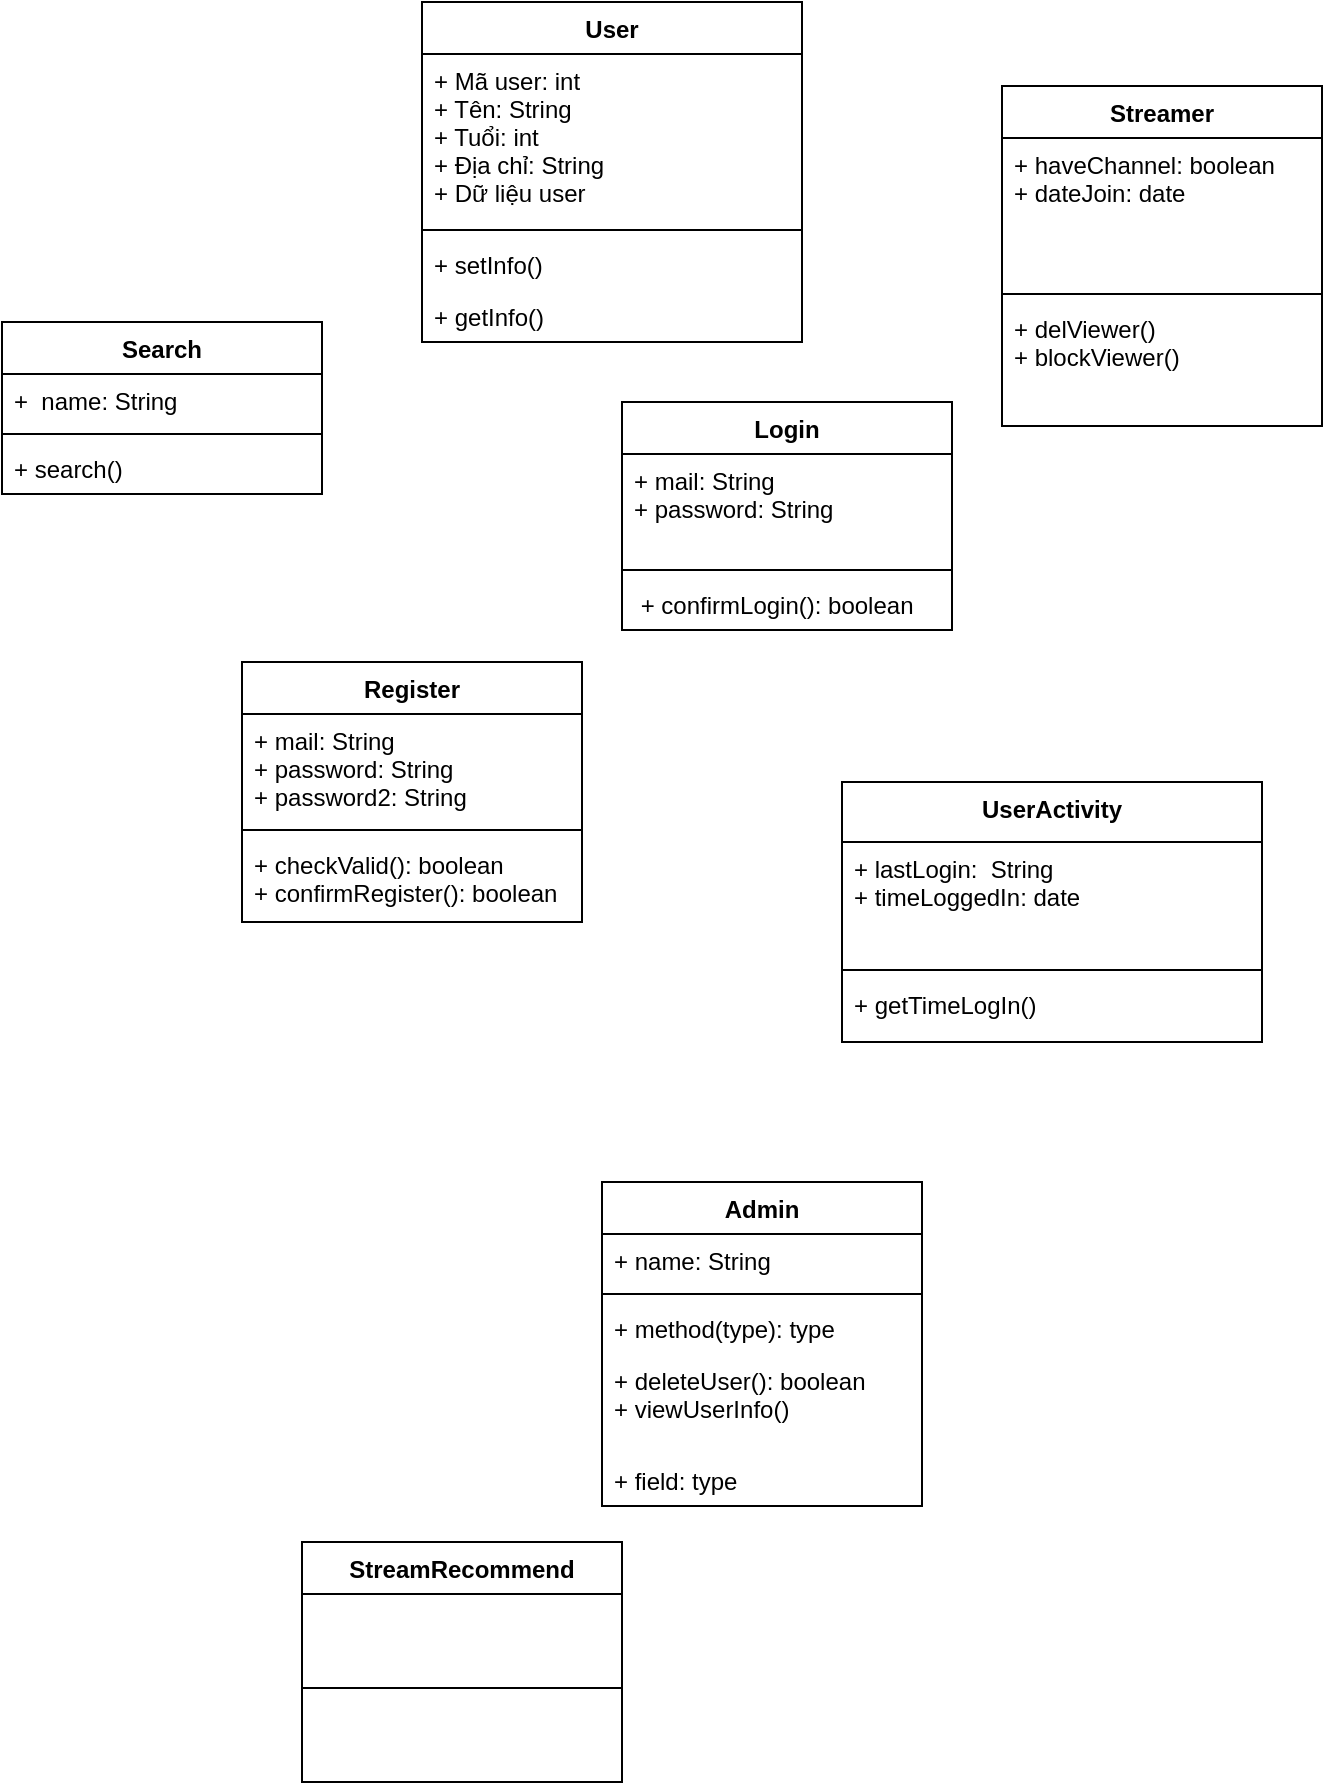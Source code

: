 <mxfile version="16.1.2" type="github">
  <diagram id="y62suZVVZg3qYujZOhGQ" name="Page-1">
    <mxGraphModel dx="436" dy="484" grid="1" gridSize="10" guides="1" tooltips="1" connect="1" arrows="1" fold="1" page="1" pageScale="1" pageWidth="827" pageHeight="1169" math="0" shadow="0">
      <root>
        <mxCell id="0" />
        <mxCell id="1" parent="0" />
        <mxCell id="t6TdR9_frLN8_C7O2M3x-8" value="User" style="swimlane;fontStyle=1;align=center;verticalAlign=top;childLayout=stackLayout;horizontal=1;startSize=26;horizontalStack=0;resizeParent=1;resizeParentMax=0;resizeLast=0;collapsible=1;marginBottom=0;" parent="1" vertex="1">
          <mxGeometry x="300" y="10" width="190" height="170" as="geometry" />
        </mxCell>
        <mxCell id="t6TdR9_frLN8_C7O2M3x-9" value="+ Mã user: int&#xa;+ Tên: String&#xa;+ Tuổi: int&#xa;+ Địa chỉ: String&#xa;+ Dữ liệu user&#xa;" style="text;strokeColor=none;fillColor=none;align=left;verticalAlign=top;spacingLeft=4;spacingRight=4;overflow=hidden;rotatable=0;points=[[0,0.5],[1,0.5]];portConstraint=eastwest;" parent="t6TdR9_frLN8_C7O2M3x-8" vertex="1">
          <mxGeometry y="26" width="190" height="84" as="geometry" />
        </mxCell>
        <mxCell id="t6TdR9_frLN8_C7O2M3x-10" value="" style="line;strokeWidth=1;fillColor=none;align=left;verticalAlign=middle;spacingTop=-1;spacingLeft=3;spacingRight=3;rotatable=0;labelPosition=right;points=[];portConstraint=eastwest;" parent="t6TdR9_frLN8_C7O2M3x-8" vertex="1">
          <mxGeometry y="110" width="190" height="8" as="geometry" />
        </mxCell>
        <mxCell id="t6TdR9_frLN8_C7O2M3x-11" value="+ setInfo()" style="text;strokeColor=none;fillColor=none;align=left;verticalAlign=top;spacingLeft=4;spacingRight=4;overflow=hidden;rotatable=0;points=[[0,0.5],[1,0.5]];portConstraint=eastwest;" parent="t6TdR9_frLN8_C7O2M3x-8" vertex="1">
          <mxGeometry y="118" width="190" height="26" as="geometry" />
        </mxCell>
        <mxCell id="t6TdR9_frLN8_C7O2M3x-12" value="+ getInfo()" style="text;strokeColor=none;fillColor=none;align=left;verticalAlign=top;spacingLeft=4;spacingRight=4;overflow=hidden;rotatable=0;points=[[0,0.5],[1,0.5]];portConstraint=eastwest;" parent="t6TdR9_frLN8_C7O2M3x-8" vertex="1">
          <mxGeometry y="144" width="190" height="26" as="geometry" />
        </mxCell>
        <mxCell id="t6TdR9_frLN8_C7O2M3x-15" value="Login" style="swimlane;fontStyle=1;align=center;verticalAlign=top;childLayout=stackLayout;horizontal=1;startSize=26;horizontalStack=0;resizeParent=1;resizeParentMax=0;resizeLast=0;collapsible=1;marginBottom=0;" parent="1" vertex="1">
          <mxGeometry x="400" y="210" width="165" height="114" as="geometry" />
        </mxCell>
        <mxCell id="t6TdR9_frLN8_C7O2M3x-16" value="+ mail: String&#xa;+ password: String" style="text;strokeColor=none;fillColor=none;align=left;verticalAlign=top;spacingLeft=4;spacingRight=4;overflow=hidden;rotatable=0;points=[[0,0.5],[1,0.5]];portConstraint=eastwest;" parent="t6TdR9_frLN8_C7O2M3x-15" vertex="1">
          <mxGeometry y="26" width="165" height="54" as="geometry" />
        </mxCell>
        <mxCell id="t6TdR9_frLN8_C7O2M3x-17" value="" style="line;strokeWidth=1;fillColor=none;align=left;verticalAlign=middle;spacingTop=-1;spacingLeft=3;spacingRight=3;rotatable=0;labelPosition=right;points=[];portConstraint=eastwest;" parent="t6TdR9_frLN8_C7O2M3x-15" vertex="1">
          <mxGeometry y="80" width="165" height="8" as="geometry" />
        </mxCell>
        <mxCell id="t6TdR9_frLN8_C7O2M3x-18" value=" + confirmLogin(): boolean" style="text;strokeColor=none;fillColor=none;align=left;verticalAlign=top;spacingLeft=4;spacingRight=4;overflow=hidden;rotatable=0;points=[[0,0.5],[1,0.5]];portConstraint=eastwest;" parent="t6TdR9_frLN8_C7O2M3x-15" vertex="1">
          <mxGeometry y="88" width="165" height="26" as="geometry" />
        </mxCell>
        <mxCell id="t6TdR9_frLN8_C7O2M3x-19" value="Register" style="swimlane;fontStyle=1;align=center;verticalAlign=top;childLayout=stackLayout;horizontal=1;startSize=26;horizontalStack=0;resizeParent=1;resizeParentMax=0;resizeLast=0;collapsible=1;marginBottom=0;" parent="1" vertex="1">
          <mxGeometry x="210" y="340" width="170" height="130" as="geometry" />
        </mxCell>
        <mxCell id="t6TdR9_frLN8_C7O2M3x-20" value="+ mail: String&#xa;+ password: String&#xa;+ password2: String" style="text;strokeColor=none;fillColor=none;align=left;verticalAlign=top;spacingLeft=4;spacingRight=4;overflow=hidden;rotatable=0;points=[[0,0.5],[1,0.5]];portConstraint=eastwest;" parent="t6TdR9_frLN8_C7O2M3x-19" vertex="1">
          <mxGeometry y="26" width="170" height="54" as="geometry" />
        </mxCell>
        <mxCell id="t6TdR9_frLN8_C7O2M3x-21" value="" style="line;strokeWidth=1;fillColor=none;align=left;verticalAlign=middle;spacingTop=-1;spacingLeft=3;spacingRight=3;rotatable=0;labelPosition=right;points=[];portConstraint=eastwest;" parent="t6TdR9_frLN8_C7O2M3x-19" vertex="1">
          <mxGeometry y="80" width="170" height="8" as="geometry" />
        </mxCell>
        <mxCell id="t6TdR9_frLN8_C7O2M3x-22" value="+ checkValid(): boolean&#xa;+ confirmRegister(): boolean" style="text;strokeColor=none;fillColor=none;align=left;verticalAlign=top;spacingLeft=4;spacingRight=4;overflow=hidden;rotatable=0;points=[[0,0.5],[1,0.5]];portConstraint=eastwest;" parent="t6TdR9_frLN8_C7O2M3x-19" vertex="1">
          <mxGeometry y="88" width="170" height="42" as="geometry" />
        </mxCell>
        <mxCell id="t6TdR9_frLN8_C7O2M3x-28" value="UserActivity" style="swimlane;fontStyle=1;align=center;verticalAlign=top;childLayout=stackLayout;horizontal=1;startSize=30;horizontalStack=0;resizeParent=1;resizeParentMax=0;resizeLast=0;collapsible=1;marginBottom=0;" parent="1" vertex="1">
          <mxGeometry x="510" y="400" width="210" height="130" as="geometry" />
        </mxCell>
        <mxCell id="t6TdR9_frLN8_C7O2M3x-29" value="+ lastLogin:  String&#xa;+ timeLoggedIn: date" style="text;strokeColor=none;fillColor=none;align=left;verticalAlign=top;spacingLeft=4;spacingRight=4;overflow=hidden;rotatable=0;points=[[0,0.5],[1,0.5]];portConstraint=eastwest;" parent="t6TdR9_frLN8_C7O2M3x-28" vertex="1">
          <mxGeometry y="30" width="210" height="60" as="geometry" />
        </mxCell>
        <mxCell id="t6TdR9_frLN8_C7O2M3x-30" value="" style="line;strokeWidth=1;fillColor=none;align=left;verticalAlign=middle;spacingTop=-1;spacingLeft=3;spacingRight=3;rotatable=0;labelPosition=right;points=[];portConstraint=eastwest;" parent="t6TdR9_frLN8_C7O2M3x-28" vertex="1">
          <mxGeometry y="90" width="210" height="8" as="geometry" />
        </mxCell>
        <mxCell id="t6TdR9_frLN8_C7O2M3x-31" value="+ getTimeLogIn()" style="text;strokeColor=none;fillColor=none;align=left;verticalAlign=top;spacingLeft=4;spacingRight=4;overflow=hidden;rotatable=0;points=[[0,0.5],[1,0.5]];portConstraint=eastwest;" parent="t6TdR9_frLN8_C7O2M3x-28" vertex="1">
          <mxGeometry y="98" width="210" height="32" as="geometry" />
        </mxCell>
        <mxCell id="t6TdR9_frLN8_C7O2M3x-32" value="Admin" style="swimlane;fontStyle=1;align=center;verticalAlign=top;childLayout=stackLayout;horizontal=1;startSize=26;horizontalStack=0;resizeParent=1;resizeParentMax=0;resizeLast=0;collapsible=1;marginBottom=0;" parent="1" vertex="1">
          <mxGeometry x="390" y="600" width="160" height="162" as="geometry" />
        </mxCell>
        <mxCell id="t6TdR9_frLN8_C7O2M3x-33" value="+ name: String" style="text;strokeColor=none;fillColor=none;align=left;verticalAlign=top;spacingLeft=4;spacingRight=4;overflow=hidden;rotatable=0;points=[[0,0.5],[1,0.5]];portConstraint=eastwest;" parent="t6TdR9_frLN8_C7O2M3x-32" vertex="1">
          <mxGeometry y="26" width="160" height="26" as="geometry" />
        </mxCell>
        <mxCell id="t6TdR9_frLN8_C7O2M3x-34" value="" style="line;strokeWidth=1;fillColor=none;align=left;verticalAlign=middle;spacingTop=-1;spacingLeft=3;spacingRight=3;rotatable=0;labelPosition=right;points=[];portConstraint=eastwest;" parent="t6TdR9_frLN8_C7O2M3x-32" vertex="1">
          <mxGeometry y="52" width="160" height="8" as="geometry" />
        </mxCell>
        <mxCell id="acrNoJfUAOrdeSP8teba-8" value="+ method(type): type" style="text;strokeColor=none;fillColor=none;align=left;verticalAlign=top;spacingLeft=4;spacingRight=4;overflow=hidden;rotatable=0;points=[[0,0.5],[1,0.5]];portConstraint=eastwest;fontFamily=Helvetica;fontSize=12;fontColor=default;startSize=26;" vertex="1" parent="t6TdR9_frLN8_C7O2M3x-32">
          <mxGeometry y="60" width="160" height="26" as="geometry" />
        </mxCell>
        <mxCell id="t6TdR9_frLN8_C7O2M3x-35" value="+ deleteUser(): boolean&#xa;+ viewUserInfo()" style="text;strokeColor=none;fillColor=none;align=left;verticalAlign=top;spacingLeft=4;spacingRight=4;overflow=hidden;rotatable=0;points=[[0,0.5],[1,0.5]];portConstraint=eastwest;" parent="t6TdR9_frLN8_C7O2M3x-32" vertex="1">
          <mxGeometry y="86" width="160" height="50" as="geometry" />
        </mxCell>
        <mxCell id="acrNoJfUAOrdeSP8teba-6" value="+ field: type" style="text;strokeColor=none;fillColor=none;align=left;verticalAlign=top;spacingLeft=4;spacingRight=4;overflow=hidden;rotatable=0;points=[[0,0.5],[1,0.5]];portConstraint=eastwest;fontFamily=Helvetica;fontSize=12;fontColor=default;startSize=26;" vertex="1" parent="t6TdR9_frLN8_C7O2M3x-32">
          <mxGeometry y="136" width="160" height="26" as="geometry" />
        </mxCell>
        <mxCell id="t6TdR9_frLN8_C7O2M3x-42" value="Streamer" style="swimlane;fontStyle=1;align=center;verticalAlign=top;childLayout=stackLayout;horizontal=1;startSize=26;horizontalStack=0;resizeParent=1;resizeParentMax=0;resizeLast=0;collapsible=1;marginBottom=0;fontFamily=Helvetica;fontSize=12;fontColor=default;strokeColor=default;fillColor=default;" parent="1" vertex="1">
          <mxGeometry x="590" y="52" width="160" height="170" as="geometry" />
        </mxCell>
        <mxCell id="t6TdR9_frLN8_C7O2M3x-43" value="+ haveChannel: boolean&#xa;+ dateJoin: date" style="text;strokeColor=none;fillColor=none;align=left;verticalAlign=top;spacingLeft=4;spacingRight=4;overflow=hidden;rotatable=0;points=[[0,0.5],[1,0.5]];portConstraint=eastwest;fontFamily=Helvetica;fontSize=12;fontColor=default;startSize=26;" parent="t6TdR9_frLN8_C7O2M3x-42" vertex="1">
          <mxGeometry y="26" width="160" height="74" as="geometry" />
        </mxCell>
        <mxCell id="t6TdR9_frLN8_C7O2M3x-44" value="" style="line;strokeWidth=1;fillColor=none;align=left;verticalAlign=middle;spacingTop=-1;spacingLeft=3;spacingRight=3;rotatable=0;labelPosition=right;points=[];portConstraint=eastwest;fontFamily=Helvetica;fontSize=12;fontColor=default;startSize=26;" parent="t6TdR9_frLN8_C7O2M3x-42" vertex="1">
          <mxGeometry y="100" width="160" height="8" as="geometry" />
        </mxCell>
        <mxCell id="t6TdR9_frLN8_C7O2M3x-45" value="+ delViewer()&#xa;+ blockViewer()&#xa;" style="text;strokeColor=none;fillColor=none;align=left;verticalAlign=top;spacingLeft=4;spacingRight=4;overflow=hidden;rotatable=0;points=[[0,0.5],[1,0.5]];portConstraint=eastwest;fontFamily=Helvetica;fontSize=12;fontColor=default;startSize=26;" parent="t6TdR9_frLN8_C7O2M3x-42" vertex="1">
          <mxGeometry y="108" width="160" height="62" as="geometry" />
        </mxCell>
        <mxCell id="acrNoJfUAOrdeSP8teba-1" value="Search" style="swimlane;fontStyle=1;align=center;verticalAlign=top;childLayout=stackLayout;horizontal=1;startSize=26;horizontalStack=0;resizeParent=1;resizeParentMax=0;resizeLast=0;collapsible=1;marginBottom=0;fontFamily=Helvetica;fontSize=12;fontColor=default;strokeColor=default;fillColor=default;" vertex="1" parent="1">
          <mxGeometry x="90" y="170" width="160" height="86" as="geometry" />
        </mxCell>
        <mxCell id="acrNoJfUAOrdeSP8teba-2" value="+  name: String" style="text;strokeColor=none;fillColor=none;align=left;verticalAlign=top;spacingLeft=4;spacingRight=4;overflow=hidden;rotatable=0;points=[[0,0.5],[1,0.5]];portConstraint=eastwest;fontFamily=Helvetica;fontSize=12;fontColor=default;startSize=26;" vertex="1" parent="acrNoJfUAOrdeSP8teba-1">
          <mxGeometry y="26" width="160" height="26" as="geometry" />
        </mxCell>
        <mxCell id="acrNoJfUAOrdeSP8teba-3" value="" style="line;strokeWidth=1;fillColor=none;align=left;verticalAlign=middle;spacingTop=-1;spacingLeft=3;spacingRight=3;rotatable=0;labelPosition=right;points=[];portConstraint=eastwest;fontFamily=Helvetica;fontSize=12;fontColor=default;startSize=26;" vertex="1" parent="acrNoJfUAOrdeSP8teba-1">
          <mxGeometry y="52" width="160" height="8" as="geometry" />
        </mxCell>
        <mxCell id="acrNoJfUAOrdeSP8teba-4" value="+ search()" style="text;strokeColor=none;fillColor=none;align=left;verticalAlign=top;spacingLeft=4;spacingRight=4;overflow=hidden;rotatable=0;points=[[0,0.5],[1,0.5]];portConstraint=eastwest;fontFamily=Helvetica;fontSize=12;fontColor=default;startSize=26;" vertex="1" parent="acrNoJfUAOrdeSP8teba-1">
          <mxGeometry y="60" width="160" height="26" as="geometry" />
        </mxCell>
        <mxCell id="acrNoJfUAOrdeSP8teba-5" value="StreamRecommend" style="swimlane;fontStyle=1;align=center;verticalAlign=top;childLayout=stackLayout;horizontal=1;startSize=26;horizontalStack=0;resizeParent=1;resizeParentMax=0;resizeLast=0;collapsible=1;marginBottom=0;fontFamily=Helvetica;fontSize=12;fontColor=default;strokeColor=default;fillColor=default;" vertex="1" parent="1">
          <mxGeometry x="240" y="780" width="160" height="120" as="geometry" />
        </mxCell>
        <mxCell id="acrNoJfUAOrdeSP8teba-7" value="" style="line;strokeWidth=1;fillColor=none;align=left;verticalAlign=middle;spacingTop=-1;spacingLeft=3;spacingRight=3;rotatable=0;labelPosition=right;points=[];portConstraint=eastwest;fontFamily=Helvetica;fontSize=12;fontColor=default;startSize=26;" vertex="1" parent="acrNoJfUAOrdeSP8teba-5">
          <mxGeometry y="26" width="160" height="94" as="geometry" />
        </mxCell>
      </root>
    </mxGraphModel>
  </diagram>
</mxfile>
